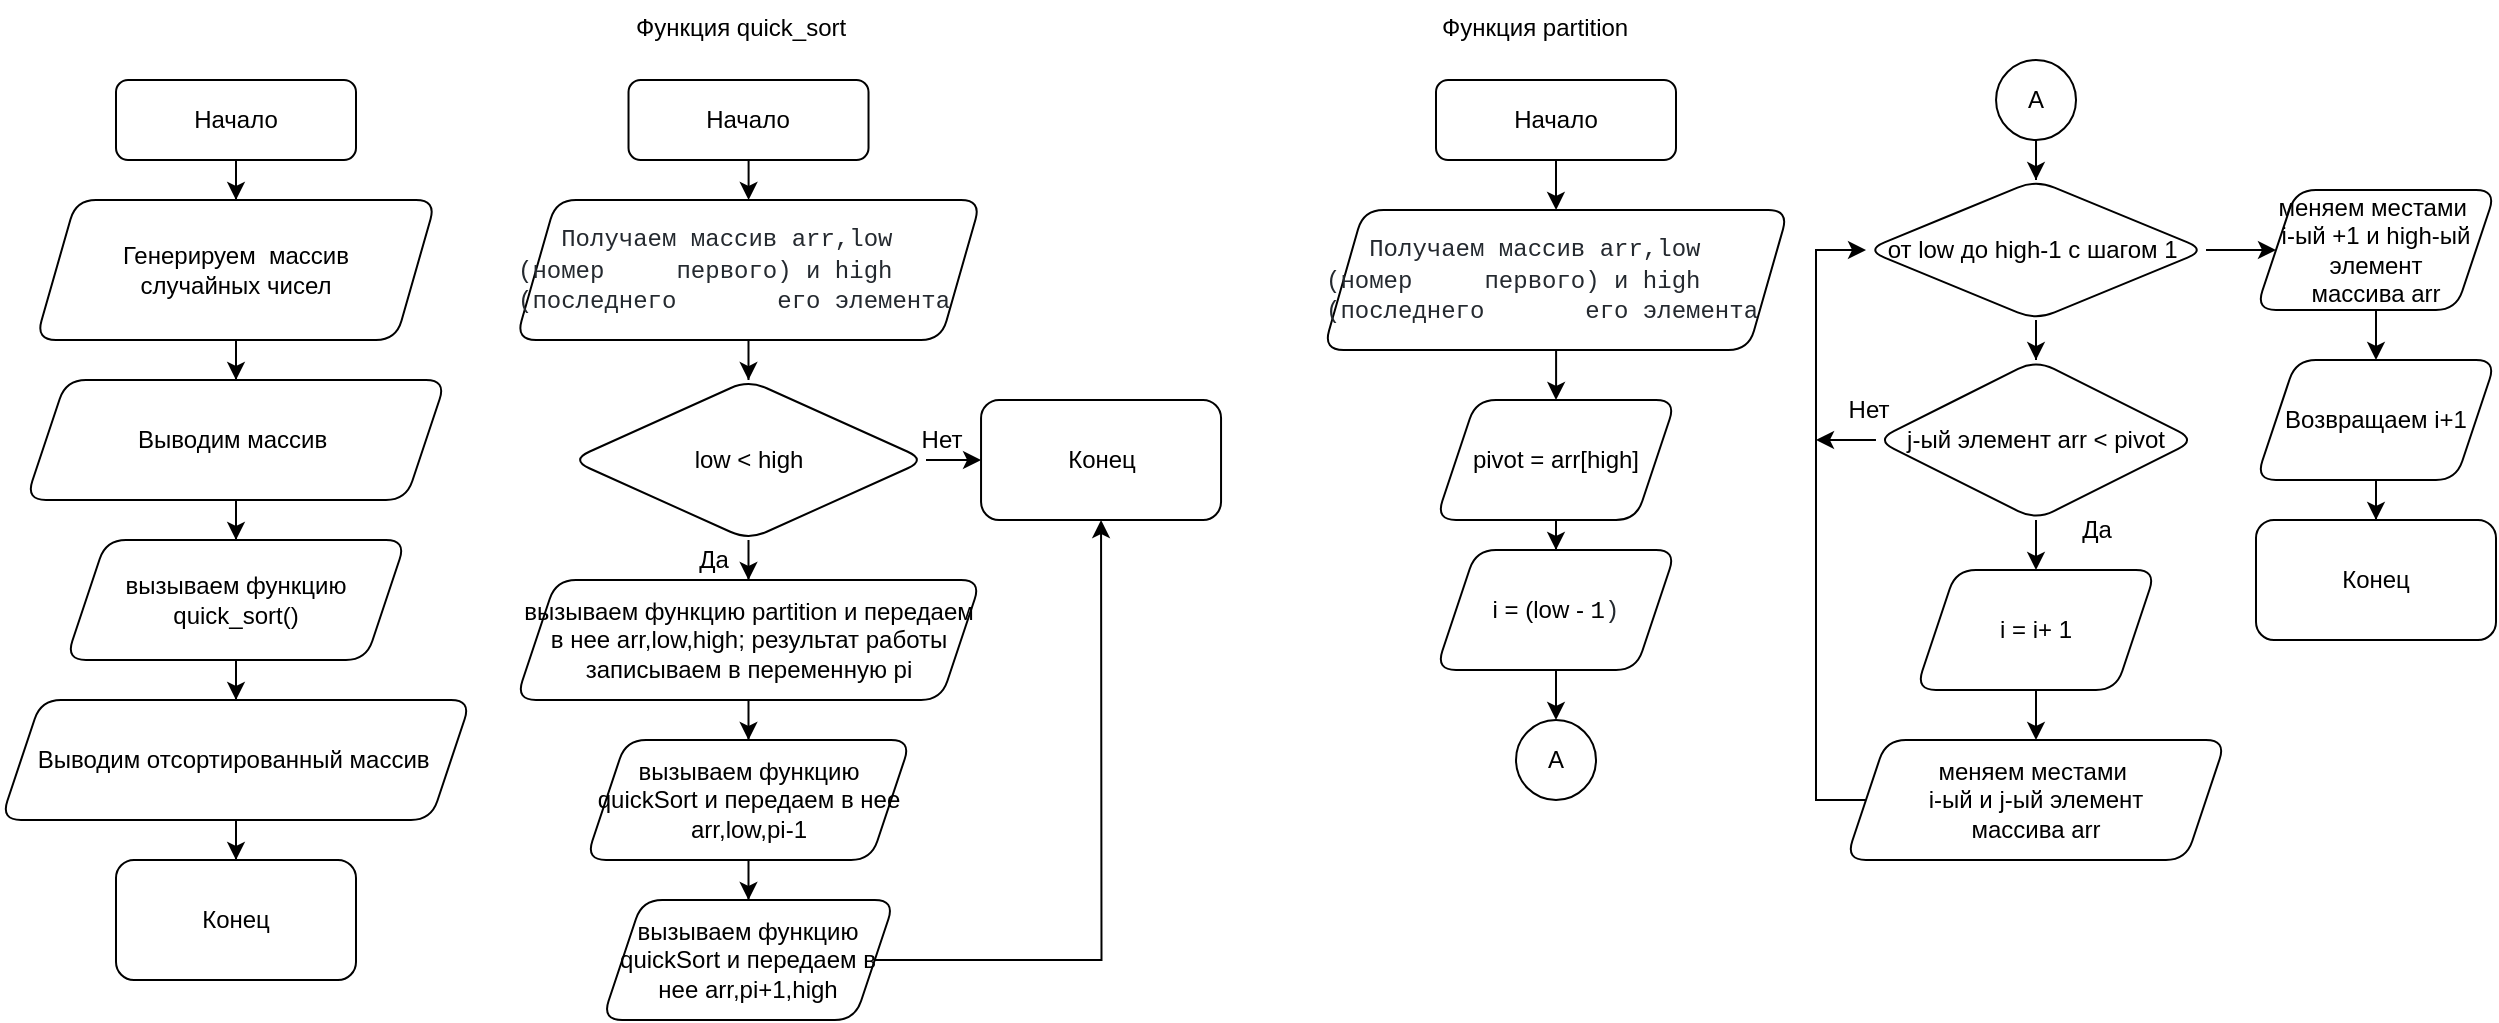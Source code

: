 <mxfile version="21.0.8" type="github">
  <diagram id="C5RBs43oDa-KdzZeNtuy" name="Page-1">
    <mxGraphModel dx="1265" dy="1209" grid="1" gridSize="10" guides="1" tooltips="1" connect="1" arrows="1" fold="1" page="1" pageScale="1" pageWidth="827" pageHeight="1169" math="0" shadow="0">
      <root>
        <mxCell id="WIyWlLk6GJQsqaUBKTNV-0" />
        <mxCell id="WIyWlLk6GJQsqaUBKTNV-1" parent="WIyWlLk6GJQsqaUBKTNV-0" />
        <mxCell id="JRmY_iP4Rora6nTUR1a2-0" value="" style="edgeStyle=orthogonalEdgeStyle;rounded=0;orthogonalLoop=1;jettySize=auto;html=1;" parent="WIyWlLk6GJQsqaUBKTNV-1" source="JRmY_iP4Rora6nTUR1a2-1" target="JRmY_iP4Rora6nTUR1a2-3" edge="1">
          <mxGeometry relative="1" as="geometry" />
        </mxCell>
        <mxCell id="JRmY_iP4Rora6nTUR1a2-1" value="Начало" style="rounded=1;whiteSpace=wrap;html=1;fontSize=12;glass=0;strokeWidth=1;shadow=0;" parent="WIyWlLk6GJQsqaUBKTNV-1" vertex="1">
          <mxGeometry x="160" y="80" width="120" height="40" as="geometry" />
        </mxCell>
        <mxCell id="JRmY_iP4Rora6nTUR1a2-2" value="" style="edgeStyle=orthogonalEdgeStyle;rounded=0;orthogonalLoop=1;jettySize=auto;html=1;" parent="WIyWlLk6GJQsqaUBKTNV-1" source="JRmY_iP4Rora6nTUR1a2-3" target="JRmY_iP4Rora6nTUR1a2-5" edge="1">
          <mxGeometry relative="1" as="geometry" />
        </mxCell>
        <mxCell id="JRmY_iP4Rora6nTUR1a2-3" value="Генерируем&amp;nbsp; массив &lt;br&gt;случайных чисел" style="shape=parallelogram;perimeter=parallelogramPerimeter;whiteSpace=wrap;html=1;fixedSize=1;rounded=1;glass=0;strokeWidth=1;shadow=0;" parent="WIyWlLk6GJQsqaUBKTNV-1" vertex="1">
          <mxGeometry x="120" y="140" width="200" height="70" as="geometry" />
        </mxCell>
        <mxCell id="JRmY_iP4Rora6nTUR1a2-4" value="" style="edgeStyle=orthogonalEdgeStyle;rounded=0;orthogonalLoop=1;jettySize=auto;html=1;" parent="WIyWlLk6GJQsqaUBKTNV-1" source="JRmY_iP4Rora6nTUR1a2-5" target="JRmY_iP4Rora6nTUR1a2-7" edge="1">
          <mxGeometry relative="1" as="geometry" />
        </mxCell>
        <mxCell id="JRmY_iP4Rora6nTUR1a2-5" value="Выводим массив&amp;nbsp;" style="shape=parallelogram;perimeter=parallelogramPerimeter;whiteSpace=wrap;html=1;fixedSize=1;rounded=1;glass=0;strokeWidth=1;shadow=0;" parent="WIyWlLk6GJQsqaUBKTNV-1" vertex="1">
          <mxGeometry x="115" y="230" width="210" height="60" as="geometry" />
        </mxCell>
        <mxCell id="JRmY_iP4Rora6nTUR1a2-6" value="" style="edgeStyle=orthogonalEdgeStyle;rounded=0;orthogonalLoop=1;jettySize=auto;html=1;" parent="WIyWlLk6GJQsqaUBKTNV-1" source="JRmY_iP4Rora6nTUR1a2-7" target="JRmY_iP4Rora6nTUR1a2-9" edge="1">
          <mxGeometry relative="1" as="geometry" />
        </mxCell>
        <mxCell id="JRmY_iP4Rora6nTUR1a2-7" value="вызываем функцию quick_sort()" style="shape=parallelogram;perimeter=parallelogramPerimeter;whiteSpace=wrap;html=1;fixedSize=1;rounded=1;glass=0;strokeWidth=1;shadow=0;" parent="WIyWlLk6GJQsqaUBKTNV-1" vertex="1">
          <mxGeometry x="135" y="310" width="170" height="60" as="geometry" />
        </mxCell>
        <mxCell id="JRmY_iP4Rora6nTUR1a2-8" value="" style="edgeStyle=orthogonalEdgeStyle;rounded=0;orthogonalLoop=1;jettySize=auto;html=1;" parent="WIyWlLk6GJQsqaUBKTNV-1" source="JRmY_iP4Rora6nTUR1a2-9" target="JRmY_iP4Rora6nTUR1a2-10" edge="1">
          <mxGeometry relative="1" as="geometry" />
        </mxCell>
        <mxCell id="JRmY_iP4Rora6nTUR1a2-9" value="Выводим отсортированный массив&amp;nbsp;" style="shape=parallelogram;perimeter=parallelogramPerimeter;whiteSpace=wrap;html=1;fixedSize=1;rounded=1;glass=0;strokeWidth=1;shadow=0;" parent="WIyWlLk6GJQsqaUBKTNV-1" vertex="1">
          <mxGeometry x="102.5" y="390" width="235" height="60" as="geometry" />
        </mxCell>
        <mxCell id="JRmY_iP4Rora6nTUR1a2-10" value="Конец&lt;br&gt;" style="rounded=1;whiteSpace=wrap;html=1;glass=0;strokeWidth=1;shadow=0;" parent="WIyWlLk6GJQsqaUBKTNV-1" vertex="1">
          <mxGeometry x="160" y="470" width="120" height="60" as="geometry" />
        </mxCell>
        <mxCell id="JRmY_iP4Rora6nTUR1a2-11" value="Функция quick_sort&lt;span style=&quot;font-family: ui-monospace, SFMono-Regular, &amp;quot;SF Mono&amp;quot;, Menlo, Consolas, &amp;quot;Liberation Mono&amp;quot;, monospace; font-size: 12px; font-style: normal; font-variant-ligatures: normal; font-variant-caps: normal; font-weight: 400; letter-spacing: normal; orphans: 2; text-align: start; text-indent: 0px; text-transform: none; widows: 2; word-spacing: 0px; -webkit-text-stroke-width: 0px; background-color: rgb(255, 255, 255); text-decoration-thickness: initial; text-decoration-style: initial; text-decoration-color: initial; float: none; display: inline !important;&quot;&gt;&lt;/span&gt;" style="text;whiteSpace=wrap;html=1;" parent="WIyWlLk6GJQsqaUBKTNV-1" vertex="1">
          <mxGeometry x="417.52" y="40" width="117.49" height="40" as="geometry" />
        </mxCell>
        <mxCell id="JRmY_iP4Rora6nTUR1a2-12" value="" style="edgeStyle=orthogonalEdgeStyle;rounded=0;orthogonalLoop=1;jettySize=auto;html=1;" parent="WIyWlLk6GJQsqaUBKTNV-1" source="JRmY_iP4Rora6nTUR1a2-13" target="JRmY_iP4Rora6nTUR1a2-14" edge="1">
          <mxGeometry relative="1" as="geometry" />
        </mxCell>
        <mxCell id="JRmY_iP4Rora6nTUR1a2-13" value="Начало" style="rounded=1;whiteSpace=wrap;html=1;fontSize=12;glass=0;strokeWidth=1;shadow=0;" parent="WIyWlLk6GJQsqaUBKTNV-1" vertex="1">
          <mxGeometry x="416.26" y="80" width="120" height="40" as="geometry" />
        </mxCell>
        <mxCell id="Z_o3nSTYenll-t-yREuo-1" value="" style="edgeStyle=orthogonalEdgeStyle;rounded=0;orthogonalLoop=1;jettySize=auto;html=1;" edge="1" parent="WIyWlLk6GJQsqaUBKTNV-1" source="JRmY_iP4Rora6nTUR1a2-14" target="Z_o3nSTYenll-t-yREuo-0">
          <mxGeometry relative="1" as="geometry" />
        </mxCell>
        <mxCell id="JRmY_iP4Rora6nTUR1a2-14" value="&lt;div style=&quot;text-align: start;&quot;&gt;&lt;font face=&quot;ui-monospace, SFMono-Regular, SF Mono, Menlo, Consolas, Liberation Mono, monospace&quot; color=&quot;#24292f&quot;&gt;&amp;nbsp; &amp;nbsp;Получаем массив arr,low (номер&amp;nbsp; &amp;nbsp; &amp;nbsp;первого) и high (последнего&amp;nbsp; &amp;nbsp; &amp;nbsp; &amp;nbsp;его элемента&lt;/font&gt;&lt;/div&gt;" style="shape=parallelogram;perimeter=parallelogramPerimeter;whiteSpace=wrap;html=1;fixedSize=1;rounded=1;" parent="WIyWlLk6GJQsqaUBKTNV-1" vertex="1">
          <mxGeometry x="360.03" y="140" width="232.49" height="70" as="geometry" />
        </mxCell>
        <mxCell id="Z_o3nSTYenll-t-yREuo-3" value="" style="edgeStyle=orthogonalEdgeStyle;rounded=0;orthogonalLoop=1;jettySize=auto;html=1;" edge="1" parent="WIyWlLk6GJQsqaUBKTNV-1" source="Z_o3nSTYenll-t-yREuo-0" target="Z_o3nSTYenll-t-yREuo-2">
          <mxGeometry relative="1" as="geometry" />
        </mxCell>
        <mxCell id="Z_o3nSTYenll-t-yREuo-11" value="" style="edgeStyle=orthogonalEdgeStyle;rounded=0;orthogonalLoop=1;jettySize=auto;html=1;" edge="1" parent="WIyWlLk6GJQsqaUBKTNV-1" source="Z_o3nSTYenll-t-yREuo-0" target="Z_o3nSTYenll-t-yREuo-10">
          <mxGeometry relative="1" as="geometry" />
        </mxCell>
        <mxCell id="Z_o3nSTYenll-t-yREuo-0" value="low &amp;lt; high" style="rhombus;whiteSpace=wrap;html=1;rounded=1;" vertex="1" parent="WIyWlLk6GJQsqaUBKTNV-1">
          <mxGeometry x="387.51" y="230" width="177.49" height="80" as="geometry" />
        </mxCell>
        <mxCell id="Z_o3nSTYenll-t-yREuo-7" value="" style="edgeStyle=orthogonalEdgeStyle;rounded=0;orthogonalLoop=1;jettySize=auto;html=1;" edge="1" parent="WIyWlLk6GJQsqaUBKTNV-1" source="Z_o3nSTYenll-t-yREuo-2" target="Z_o3nSTYenll-t-yREuo-6">
          <mxGeometry relative="1" as="geometry" />
        </mxCell>
        <mxCell id="Z_o3nSTYenll-t-yREuo-2" value="вызываем функцию partition и передаем в нее arr,low,high; результат работы записываем в переменную pi" style="shape=parallelogram;perimeter=parallelogramPerimeter;whiteSpace=wrap;html=1;fixedSize=1;rounded=1;" vertex="1" parent="WIyWlLk6GJQsqaUBKTNV-1">
          <mxGeometry x="360" y="330" width="232.52" height="60" as="geometry" />
        </mxCell>
        <mxCell id="Z_o3nSTYenll-t-yREuo-5" value="Да" style="text;html=1;strokeColor=none;fillColor=none;align=center;verticalAlign=middle;whiteSpace=wrap;rounded=0;" vertex="1" parent="WIyWlLk6GJQsqaUBKTNV-1">
          <mxGeometry x="443.75" y="310" width="30" height="20" as="geometry" />
        </mxCell>
        <mxCell id="Z_o3nSTYenll-t-yREuo-9" value="" style="edgeStyle=orthogonalEdgeStyle;rounded=0;orthogonalLoop=1;jettySize=auto;html=1;" edge="1" parent="WIyWlLk6GJQsqaUBKTNV-1" source="Z_o3nSTYenll-t-yREuo-6" target="Z_o3nSTYenll-t-yREuo-8">
          <mxGeometry relative="1" as="geometry" />
        </mxCell>
        <mxCell id="Z_o3nSTYenll-t-yREuo-6" value="вызываем функцию quickSort и передаем в нее arr,low,pi-1" style="shape=parallelogram;perimeter=parallelogramPerimeter;whiteSpace=wrap;html=1;fixedSize=1;rounded=1;" vertex="1" parent="WIyWlLk6GJQsqaUBKTNV-1">
          <mxGeometry x="395.01" y="410" width="162.51" height="60" as="geometry" />
        </mxCell>
        <mxCell id="Z_o3nSTYenll-t-yREuo-8" value="вызываем функцию quickSort и передаем в нее arr,pi+1,high" style="shape=parallelogram;perimeter=parallelogramPerimeter;whiteSpace=wrap;html=1;fixedSize=1;rounded=1;" vertex="1" parent="WIyWlLk6GJQsqaUBKTNV-1">
          <mxGeometry x="403.12" y="490" width="146.26" height="60" as="geometry" />
        </mxCell>
        <mxCell id="Z_o3nSTYenll-t-yREuo-10" value="Конец" style="whiteSpace=wrap;html=1;rounded=1;" vertex="1" parent="WIyWlLk6GJQsqaUBKTNV-1">
          <mxGeometry x="592.525" y="240" width="120" height="60" as="geometry" />
        </mxCell>
        <mxCell id="Z_o3nSTYenll-t-yREuo-12" value="" style="endArrow=classic;html=1;rounded=0;exitX=1;exitY=0.5;exitDx=0;exitDy=0;entryX=0.5;entryY=1;entryDx=0;entryDy=0;" edge="1" parent="WIyWlLk6GJQsqaUBKTNV-1" source="Z_o3nSTYenll-t-yREuo-8" target="Z_o3nSTYenll-t-yREuo-10">
          <mxGeometry width="50" height="50" relative="1" as="geometry">
            <mxPoint x="683.75" y="500" as="sourcePoint" />
            <mxPoint x="733.75" y="450" as="targetPoint" />
            <Array as="points">
              <mxPoint x="652.75" y="520" />
            </Array>
          </mxGeometry>
        </mxCell>
        <mxCell id="Z_o3nSTYenll-t-yREuo-14" value="Нет&lt;br&gt;" style="text;html=1;strokeColor=none;fillColor=none;align=center;verticalAlign=middle;whiteSpace=wrap;rounded=0;" vertex="1" parent="WIyWlLk6GJQsqaUBKTNV-1">
          <mxGeometry x="557.52" y="250" width="30" height="20" as="geometry" />
        </mxCell>
        <mxCell id="Z_o3nSTYenll-t-yREuo-16" value="Функция partition&lt;span style=&quot;font-family: ui-monospace, SFMono-Regular, &amp;quot;SF Mono&amp;quot;, Menlo, Consolas, &amp;quot;Liberation Mono&amp;quot;, monospace; font-size: 12px; font-style: normal; font-variant-ligatures: normal; font-variant-caps: normal; font-weight: 400; letter-spacing: normal; orphans: 2; text-align: start; text-indent: 0px; text-transform: none; widows: 2; word-spacing: 0px; -webkit-text-stroke-width: 0px; background-color: rgb(255, 255, 255); text-decoration-thickness: initial; text-decoration-style: initial; text-decoration-color: initial; float: none; display: inline !important;&quot;&gt;&lt;br&gt;&lt;/span&gt;" style="text;whiteSpace=wrap;html=1;" vertex="1" parent="WIyWlLk6GJQsqaUBKTNV-1">
          <mxGeometry x="821.26" y="40" width="117.49" height="40" as="geometry" />
        </mxCell>
        <mxCell id="Z_o3nSTYenll-t-yREuo-19" value="" style="edgeStyle=orthogonalEdgeStyle;rounded=0;orthogonalLoop=1;jettySize=auto;html=1;" edge="1" parent="WIyWlLk6GJQsqaUBKTNV-1" source="Z_o3nSTYenll-t-yREuo-17" target="Z_o3nSTYenll-t-yREuo-18">
          <mxGeometry relative="1" as="geometry" />
        </mxCell>
        <mxCell id="Z_o3nSTYenll-t-yREuo-17" value="Начало" style="rounded=1;whiteSpace=wrap;html=1;fontSize=12;glass=0;strokeWidth=1;shadow=0;" vertex="1" parent="WIyWlLk6GJQsqaUBKTNV-1">
          <mxGeometry x="820" y="80" width="120" height="40" as="geometry" />
        </mxCell>
        <mxCell id="Z_o3nSTYenll-t-yREuo-21" value="" style="edgeStyle=orthogonalEdgeStyle;rounded=0;orthogonalLoop=1;jettySize=auto;html=1;" edge="1" parent="WIyWlLk6GJQsqaUBKTNV-1" source="Z_o3nSTYenll-t-yREuo-18" target="Z_o3nSTYenll-t-yREuo-20">
          <mxGeometry relative="1" as="geometry" />
        </mxCell>
        <mxCell id="Z_o3nSTYenll-t-yREuo-18" value="&lt;div style=&quot;text-align: start;&quot;&gt;&lt;font face=&quot;ui-monospace, SFMono-Regular, SF Mono, Menlo, Consolas, Liberation Mono, monospace&quot; color=&quot;#24292f&quot;&gt;&amp;nbsp; &amp;nbsp;Получаем массив arr,low (номер&amp;nbsp; &amp;nbsp; &amp;nbsp;первого) и high (последнего&amp;nbsp; &amp;nbsp; &amp;nbsp; &amp;nbsp;его элемента&lt;/font&gt;&lt;/div&gt;" style="shape=parallelogram;perimeter=parallelogramPerimeter;whiteSpace=wrap;html=1;fixedSize=1;rounded=1;" vertex="1" parent="WIyWlLk6GJQsqaUBKTNV-1">
          <mxGeometry x="763.76" y="145" width="232.49" height="70" as="geometry" />
        </mxCell>
        <mxCell id="Z_o3nSTYenll-t-yREuo-23" value="" style="edgeStyle=orthogonalEdgeStyle;rounded=0;orthogonalLoop=1;jettySize=auto;html=1;" edge="1" parent="WIyWlLk6GJQsqaUBKTNV-1" source="Z_o3nSTYenll-t-yREuo-20" target="Z_o3nSTYenll-t-yREuo-22">
          <mxGeometry relative="1" as="geometry" />
        </mxCell>
        <mxCell id="Z_o3nSTYenll-t-yREuo-20" value="pivot = arr[high]" style="shape=parallelogram;perimeter=parallelogramPerimeter;whiteSpace=wrap;html=1;fixedSize=1;rounded=1;" vertex="1" parent="WIyWlLk6GJQsqaUBKTNV-1">
          <mxGeometry x="820.005" y="240" width="120" height="60" as="geometry" />
        </mxCell>
        <mxCell id="Z_o3nSTYenll-t-yREuo-52" value="" style="edgeStyle=orthogonalEdgeStyle;rounded=0;orthogonalLoop=1;jettySize=auto;html=1;" edge="1" parent="WIyWlLk6GJQsqaUBKTNV-1" source="Z_o3nSTYenll-t-yREuo-22" target="Z_o3nSTYenll-t-yREuo-51">
          <mxGeometry relative="1" as="geometry" />
        </mxCell>
        <mxCell id="Z_o3nSTYenll-t-yREuo-22" value="i = (low - &lt;span style=&quot;box-sizing: border-box; color: var(--color-prettylights-syntax-constant); font-family: ui-monospace, SFMono-Regular, &amp;quot;SF Mono&amp;quot;, Menlo, Consolas, &amp;quot;Liberation Mono&amp;quot;, monospace; text-align: start; background-color: rgb(255, 255, 255);&quot; class=&quot;pl-c1&quot;&gt;1&lt;/span&gt;&lt;span style=&quot;color: rgb(36, 41, 47); font-family: ui-monospace, SFMono-Regular, &amp;quot;SF Mono&amp;quot;, Menlo, Consolas, &amp;quot;Liberation Mono&amp;quot;, monospace; text-align: start; background-color: rgb(255, 255, 255);&quot;&gt;)&lt;/span&gt;" style="shape=parallelogram;perimeter=parallelogramPerimeter;whiteSpace=wrap;html=1;fixedSize=1;rounded=1;" vertex="1" parent="WIyWlLk6GJQsqaUBKTNV-1">
          <mxGeometry x="820.005" y="315" width="120" height="60" as="geometry" />
        </mxCell>
        <mxCell id="Z_o3nSTYenll-t-yREuo-28" value="" style="edgeStyle=orthogonalEdgeStyle;rounded=0;orthogonalLoop=1;jettySize=auto;html=1;" edge="1" parent="WIyWlLk6GJQsqaUBKTNV-1" source="Z_o3nSTYenll-t-yREuo-25" target="Z_o3nSTYenll-t-yREuo-27">
          <mxGeometry relative="1" as="geometry" />
        </mxCell>
        <mxCell id="Z_o3nSTYenll-t-yREuo-40" value="" style="edgeStyle=orthogonalEdgeStyle;rounded=0;orthogonalLoop=1;jettySize=auto;html=1;" edge="1" parent="WIyWlLk6GJQsqaUBKTNV-1" source="Z_o3nSTYenll-t-yREuo-25" target="Z_o3nSTYenll-t-yREuo-39">
          <mxGeometry relative="1" as="geometry" />
        </mxCell>
        <mxCell id="Z_o3nSTYenll-t-yREuo-25" value="от low до high-1 с шагом 1&amp;nbsp;" style="rhombus;whiteSpace=wrap;html=1;rounded=1;" vertex="1" parent="WIyWlLk6GJQsqaUBKTNV-1">
          <mxGeometry x="1035.01" y="130" width="170" height="70" as="geometry" />
        </mxCell>
        <mxCell id="Z_o3nSTYenll-t-yREuo-30" value="" style="edgeStyle=orthogonalEdgeStyle;rounded=0;orthogonalLoop=1;jettySize=auto;html=1;" edge="1" parent="WIyWlLk6GJQsqaUBKTNV-1" source="Z_o3nSTYenll-t-yREuo-27" target="Z_o3nSTYenll-t-yREuo-29">
          <mxGeometry relative="1" as="geometry" />
        </mxCell>
        <mxCell id="Z_o3nSTYenll-t-yREuo-27" value="j-ый элемент arr &amp;lt; pivot" style="rhombus;whiteSpace=wrap;html=1;rounded=1;" vertex="1" parent="WIyWlLk6GJQsqaUBKTNV-1">
          <mxGeometry x="1039.99" y="220" width="160.01" height="80" as="geometry" />
        </mxCell>
        <mxCell id="Z_o3nSTYenll-t-yREuo-32" value="" style="edgeStyle=orthogonalEdgeStyle;rounded=0;orthogonalLoop=1;jettySize=auto;html=1;" edge="1" parent="WIyWlLk6GJQsqaUBKTNV-1" source="Z_o3nSTYenll-t-yREuo-29" target="Z_o3nSTYenll-t-yREuo-31">
          <mxGeometry relative="1" as="geometry" />
        </mxCell>
        <mxCell id="Z_o3nSTYenll-t-yREuo-29" value="i = i+ 1" style="shape=parallelogram;perimeter=parallelogramPerimeter;whiteSpace=wrap;html=1;fixedSize=1;rounded=1;" vertex="1" parent="WIyWlLk6GJQsqaUBKTNV-1">
          <mxGeometry x="1059.995" y="325" width="120" height="60" as="geometry" />
        </mxCell>
        <mxCell id="Z_o3nSTYenll-t-yREuo-31" value="меняем местами&amp;nbsp;&lt;br&gt;i-ый и j-ый элемент&lt;br&gt;массива arr" style="shape=parallelogram;perimeter=parallelogramPerimeter;whiteSpace=wrap;html=1;fixedSize=1;rounded=1;" vertex="1" parent="WIyWlLk6GJQsqaUBKTNV-1">
          <mxGeometry x="1024.99" y="410" width="190" height="60" as="geometry" />
        </mxCell>
        <mxCell id="Z_o3nSTYenll-t-yREuo-33" value="" style="endArrow=classic;html=1;rounded=0;exitX=0;exitY=0.5;exitDx=0;exitDy=0;entryX=0;entryY=0.5;entryDx=0;entryDy=0;" edge="1" parent="WIyWlLk6GJQsqaUBKTNV-1" source="Z_o3nSTYenll-t-yREuo-31" target="Z_o3nSTYenll-t-yREuo-25">
          <mxGeometry width="50" height="50" relative="1" as="geometry">
            <mxPoint x="1020" y="430" as="sourcePoint" />
            <mxPoint x="1010" y="160" as="targetPoint" />
            <Array as="points">
              <mxPoint x="1010" y="440" />
              <mxPoint x="1010" y="165" />
            </Array>
          </mxGeometry>
        </mxCell>
        <mxCell id="Z_o3nSTYenll-t-yREuo-36" value="Да" style="text;html=1;align=center;verticalAlign=middle;resizable=0;points=[];autosize=1;strokeColor=none;fillColor=none;" vertex="1" parent="WIyWlLk6GJQsqaUBKTNV-1">
          <mxGeometry x="1130" y="290" width="40" height="30" as="geometry" />
        </mxCell>
        <mxCell id="Z_o3nSTYenll-t-yREuo-37" value="Нет" style="text;html=1;strokeColor=none;fillColor=none;align=center;verticalAlign=middle;whiteSpace=wrap;rounded=0;" vertex="1" parent="WIyWlLk6GJQsqaUBKTNV-1">
          <mxGeometry x="1024.99" y="240" width="23" height="10" as="geometry" />
        </mxCell>
        <mxCell id="Z_o3nSTYenll-t-yREuo-38" value="" style="endArrow=classic;html=1;rounded=0;exitX=0;exitY=0.5;exitDx=0;exitDy=0;" edge="1" parent="WIyWlLk6GJQsqaUBKTNV-1" source="Z_o3nSTYenll-t-yREuo-27">
          <mxGeometry width="50" height="50" relative="1" as="geometry">
            <mxPoint x="930" y="320" as="sourcePoint" />
            <mxPoint x="1010" y="260" as="targetPoint" />
          </mxGeometry>
        </mxCell>
        <mxCell id="Z_o3nSTYenll-t-yREuo-42" value="" style="edgeStyle=orthogonalEdgeStyle;rounded=0;orthogonalLoop=1;jettySize=auto;html=1;" edge="1" parent="WIyWlLk6GJQsqaUBKTNV-1" source="Z_o3nSTYenll-t-yREuo-39" target="Z_o3nSTYenll-t-yREuo-41">
          <mxGeometry relative="1" as="geometry" />
        </mxCell>
        <mxCell id="Z_o3nSTYenll-t-yREuo-39" value="меняем местами&amp;nbsp;&lt;br style=&quot;border-color: var(--border-color);&quot;&gt;i-ый +1 и high-ый элемент&lt;br style=&quot;border-color: var(--border-color);&quot;&gt;массива arr" style="shape=parallelogram;perimeter=parallelogramPerimeter;whiteSpace=wrap;html=1;fixedSize=1;rounded=1;" vertex="1" parent="WIyWlLk6GJQsqaUBKTNV-1">
          <mxGeometry x="1230" y="135" width="120" height="60" as="geometry" />
        </mxCell>
        <mxCell id="Z_o3nSTYenll-t-yREuo-44" value="" style="edgeStyle=orthogonalEdgeStyle;rounded=0;orthogonalLoop=1;jettySize=auto;html=1;" edge="1" parent="WIyWlLk6GJQsqaUBKTNV-1" source="Z_o3nSTYenll-t-yREuo-41" target="Z_o3nSTYenll-t-yREuo-43">
          <mxGeometry relative="1" as="geometry" />
        </mxCell>
        <mxCell id="Z_o3nSTYenll-t-yREuo-41" value="Возвращаем i+1" style="shape=parallelogram;perimeter=parallelogramPerimeter;whiteSpace=wrap;html=1;fixedSize=1;rounded=1;" vertex="1" parent="WIyWlLk6GJQsqaUBKTNV-1">
          <mxGeometry x="1230" y="220" width="120" height="60" as="geometry" />
        </mxCell>
        <mxCell id="Z_o3nSTYenll-t-yREuo-43" value="Конец" style="whiteSpace=wrap;html=1;rounded=1;" vertex="1" parent="WIyWlLk6GJQsqaUBKTNV-1">
          <mxGeometry x="1230" y="300" width="120" height="60" as="geometry" />
        </mxCell>
        <mxCell id="Z_o3nSTYenll-t-yREuo-50" value="" style="edgeStyle=orthogonalEdgeStyle;rounded=0;orthogonalLoop=1;jettySize=auto;html=1;" edge="1" parent="WIyWlLk6GJQsqaUBKTNV-1" source="Z_o3nSTYenll-t-yREuo-47" target="Z_o3nSTYenll-t-yREuo-25">
          <mxGeometry relative="1" as="geometry" />
        </mxCell>
        <mxCell id="Z_o3nSTYenll-t-yREuo-47" value="A" style="ellipse;whiteSpace=wrap;html=1;rounded=1;" vertex="1" parent="WIyWlLk6GJQsqaUBKTNV-1">
          <mxGeometry x="1100.02" y="70" width="39.99" height="40" as="geometry" />
        </mxCell>
        <mxCell id="Z_o3nSTYenll-t-yREuo-51" value="A" style="ellipse;whiteSpace=wrap;html=1;rounded=1;" vertex="1" parent="WIyWlLk6GJQsqaUBKTNV-1">
          <mxGeometry x="860.01" y="400" width="39.99" height="40" as="geometry" />
        </mxCell>
      </root>
    </mxGraphModel>
  </diagram>
</mxfile>
